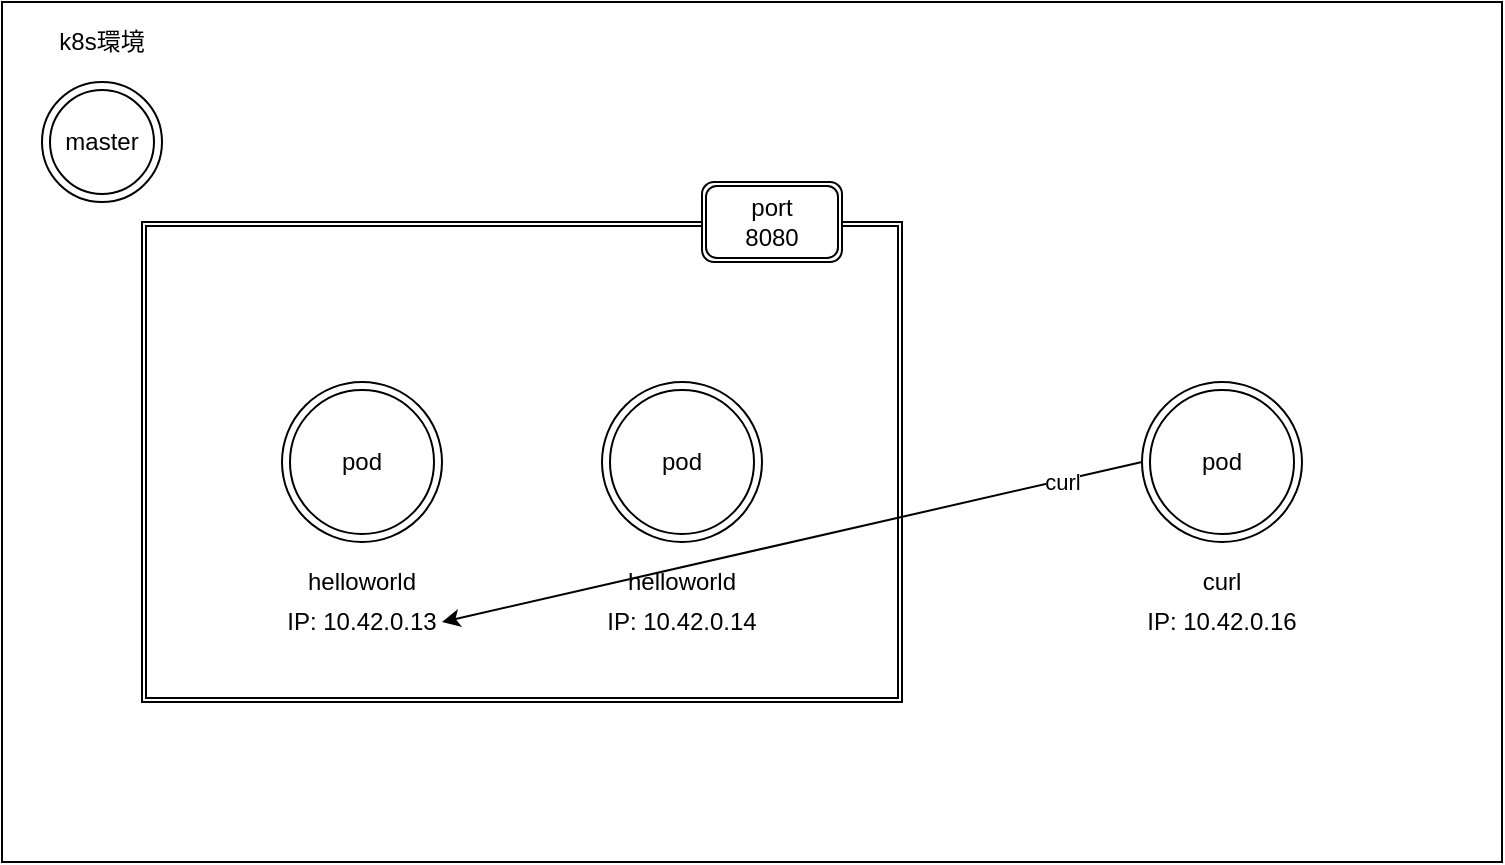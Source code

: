 <mxfile>
    <diagram id="i2NxC-65wJUTWMW6SPuN" name="Page-1">
        <mxGraphModel dx="1316" dy="613" grid="1" gridSize="10" guides="1" tooltips="1" connect="1" arrows="1" fold="1" page="1" pageScale="1" pageWidth="827" pageHeight="1169" math="0" shadow="0">
            <root>
                <mxCell id="0"/>
                <mxCell id="1" parent="0"/>
                <mxCell id="11" value="" style="rounded=0;whiteSpace=wrap;html=1;" parent="1" vertex="1">
                    <mxGeometry x="40" y="160" width="750" height="430" as="geometry"/>
                </mxCell>
                <mxCell id="2" value="" style="shape=ext;double=1;rounded=0;whiteSpace=wrap;html=1;" parent="1" vertex="1">
                    <mxGeometry x="110" y="270" width="380" height="240" as="geometry"/>
                </mxCell>
                <mxCell id="3" value="pod" style="ellipse;shape=doubleEllipse;whiteSpace=wrap;html=1;aspect=fixed;" parent="1" vertex="1">
                    <mxGeometry x="180" y="350" width="80" height="80" as="geometry"/>
                </mxCell>
                <mxCell id="4" value="pod" style="ellipse;shape=doubleEllipse;whiteSpace=wrap;html=1;aspect=fixed;" parent="1" vertex="1">
                    <mxGeometry x="340" y="350" width="80" height="80" as="geometry"/>
                </mxCell>
                <UserObject label="helloworld" placeholders="1" name="Variable" id="6">
                    <mxCell style="text;html=1;strokeColor=none;fillColor=none;align=center;verticalAlign=middle;whiteSpace=wrap;overflow=hidden;" parent="1" vertex="1">
                        <mxGeometry x="180" y="440" width="80" height="20" as="geometry"/>
                    </mxCell>
                </UserObject>
                <UserObject label="helloworld" placeholders="1" name="Variable" id="7">
                    <mxCell style="text;html=1;strokeColor=none;fillColor=none;align=center;verticalAlign=middle;whiteSpace=wrap;overflow=hidden;" parent="1" vertex="1">
                        <mxGeometry x="340" y="440" width="80" height="20" as="geometry"/>
                    </mxCell>
                </UserObject>
                <mxCell id="10" value="port&lt;br&gt;8080" style="shape=ext;double=1;rounded=1;whiteSpace=wrap;html=1;" parent="1" vertex="1">
                    <mxGeometry x="390" y="250" width="70" height="40" as="geometry"/>
                </mxCell>
                <UserObject label="k8s環境" placeholders="1" name="Variable" id="12">
                    <mxCell style="text;html=1;strokeColor=none;fillColor=none;align=center;verticalAlign=middle;whiteSpace=wrap;overflow=hidden;" parent="1" vertex="1">
                        <mxGeometry x="50" y="170" width="80" height="20" as="geometry"/>
                    </mxCell>
                </UserObject>
                <mxCell id="14" value="master" style="ellipse;shape=doubleEllipse;whiteSpace=wrap;html=1;aspect=fixed;" parent="1" vertex="1">
                    <mxGeometry x="60" y="200" width="60" height="60" as="geometry"/>
                </mxCell>
                <UserObject label="IP:&amp;nbsp;10.42.0.13" placeholders="1" name="Variable" id="17">
                    <mxCell style="text;html=1;strokeColor=none;fillColor=none;align=center;verticalAlign=middle;whiteSpace=wrap;overflow=hidden;" parent="1" vertex="1">
                        <mxGeometry x="180" y="460" width="80" height="20" as="geometry"/>
                    </mxCell>
                </UserObject>
                <UserObject label="IP:&amp;nbsp;10.42.0.14" placeholders="1" name="Variable" id="18">
                    <mxCell style="text;html=1;strokeColor=none;fillColor=none;align=center;verticalAlign=middle;whiteSpace=wrap;overflow=hidden;" parent="1" vertex="1">
                        <mxGeometry x="340" y="460" width="80" height="20" as="geometry"/>
                    </mxCell>
                </UserObject>
                <mxCell id="22" style="edgeStyle=none;html=1;exitX=0;exitY=0.5;exitDx=0;exitDy=0;entryX=1;entryY=0.5;entryDx=0;entryDy=0;" edge="1" parent="1" source="19" target="17">
                    <mxGeometry relative="1" as="geometry"/>
                </mxCell>
                <mxCell id="23" value="curl" style="edgeLabel;html=1;align=center;verticalAlign=middle;resizable=0;points=[];rotation=0;" vertex="1" connectable="0" parent="22">
                    <mxGeometry x="-0.784" y="-2" relative="1" as="geometry">
                        <mxPoint x="-2" y="3" as="offset"/>
                    </mxGeometry>
                </mxCell>
                <mxCell id="19" value="pod" style="ellipse;shape=doubleEllipse;whiteSpace=wrap;html=1;aspect=fixed;" vertex="1" parent="1">
                    <mxGeometry x="610" y="350" width="80" height="80" as="geometry"/>
                </mxCell>
                <UserObject label="curl" placeholders="1" name="Variable" id="20">
                    <mxCell style="text;html=1;strokeColor=none;fillColor=none;align=center;verticalAlign=middle;whiteSpace=wrap;overflow=hidden;" vertex="1" parent="1">
                        <mxGeometry x="610" y="440" width="80" height="20" as="geometry"/>
                    </mxCell>
                </UserObject>
                <UserObject label="IP:&amp;nbsp;10.42.0.16" placeholders="1" name="Variable" id="21">
                    <mxCell style="text;html=1;strokeColor=none;fillColor=none;align=center;verticalAlign=middle;whiteSpace=wrap;overflow=hidden;" vertex="1" parent="1">
                        <mxGeometry x="610" y="460" width="80" height="20" as="geometry"/>
                    </mxCell>
                </UserObject>
            </root>
        </mxGraphModel>
    </diagram>
</mxfile>
